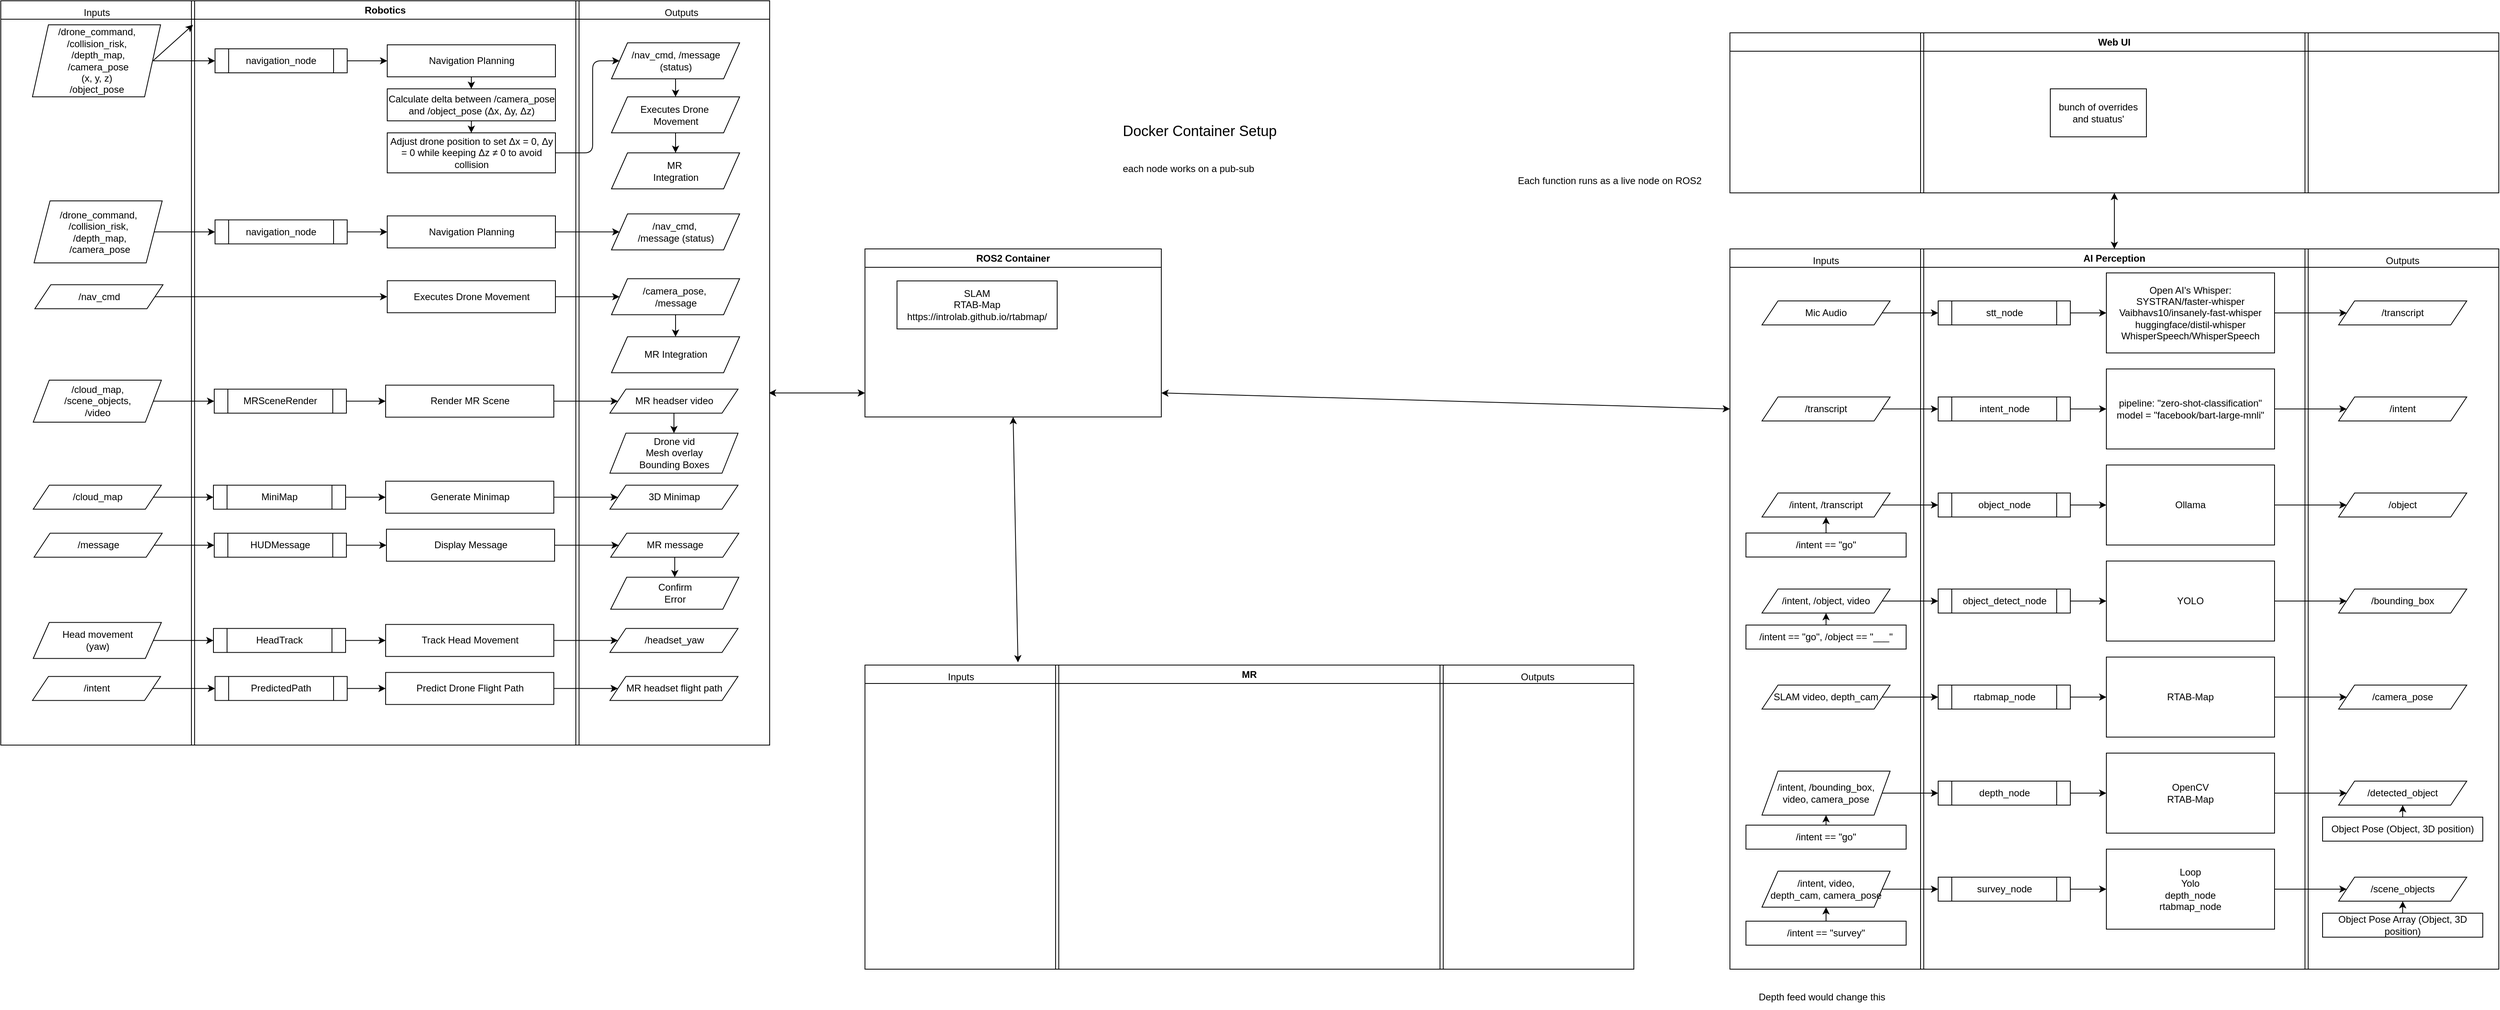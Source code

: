 <mxfile>
    <diagram id="y12sq9UacOIsMTTaWXX6" name="Page-1">
        <mxGraphModel dx="3026" dy="3126" grid="1" gridSize="10" guides="1" tooltips="1" connect="1" arrows="1" fold="1" page="1" pageScale="1" pageWidth="850" pageHeight="1100" math="0" shadow="0">
            <root>
                <mxCell id="0"/>
                <mxCell id="1" parent="0"/>
                <mxCell id="68" value="ROS2 Container" style="swimlane;whiteSpace=wrap;html=1;" parent="1" vertex="1">
                    <mxGeometry y="-1100" width="370" height="210" as="geometry"/>
                </mxCell>
                <mxCell id="71" value="&lt;div&gt;SLAM&lt;/div&gt;RTAB-Map&lt;div&gt;https://introlab.github.io/rtabmap/&lt;/div&gt;" style="whiteSpace=wrap;html=1;" parent="68" vertex="1">
                    <mxGeometry x="40" y="40" width="200" height="60" as="geometry"/>
                </mxCell>
                <mxCell id="72" value="AI Perception" style="swimlane;whiteSpace=wrap;html=1;" parent="1" vertex="1">
                    <mxGeometry x="1080" y="-1100" width="960" height="900" as="geometry"/>
                </mxCell>
                <mxCell id="85" style="edgeStyle=none;html=1;exitX=1;exitY=0.5;exitDx=0;exitDy=0;entryX=0;entryY=0.5;entryDx=0;entryDy=0;" parent="72" source="79" target="81" edge="1">
                    <mxGeometry relative="1" as="geometry"/>
                </mxCell>
                <mxCell id="79" value="Mic Audio" style="shape=parallelogram;perimeter=parallelogramPerimeter;whiteSpace=wrap;html=1;fixedSize=1;" parent="72" vertex="1">
                    <mxGeometry x="40" y="65" width="160" height="30" as="geometry"/>
                </mxCell>
                <mxCell id="81" value="&lt;span style=&quot;color: rgb(0, 0, 0);&quot;&gt;stt_node&lt;/span&gt;" style="shape=process;whiteSpace=wrap;html=1;backgroundOutline=1;" parent="72" vertex="1">
                    <mxGeometry x="260" y="65" width="165" height="30" as="geometry"/>
                </mxCell>
                <mxCell id="87" style="edgeStyle=none;html=1;exitX=1;exitY=0.5;exitDx=0;exitDy=0;entryX=0;entryY=0.5;entryDx=0;entryDy=0;" parent="72" source="82" target="84" edge="1">
                    <mxGeometry relative="1" as="geometry"/>
                </mxCell>
                <mxCell id="82" value="&lt;div&gt;&lt;span style=&quot;background-color: transparent;&quot;&gt;Open AI&#39;s Whisper:&lt;/span&gt;&lt;/div&gt;&lt;div&gt;SYSTRAN/faster-whisper&lt;/div&gt;&lt;div&gt;Vaibhavs10/insanely-fast-whisper&lt;/div&gt;&lt;div&gt;huggingface/distil-whisper&lt;/div&gt;&lt;div&gt;WhisperSpeech/WhisperSpeech&lt;/div&gt;" style="rounded=0;whiteSpace=wrap;html=1;align=center;" parent="72" vertex="1">
                    <mxGeometry x="470" y="30" width="210" height="100" as="geometry"/>
                </mxCell>
                <mxCell id="84" value="/transcript" style="shape=parallelogram;perimeter=parallelogramPerimeter;whiteSpace=wrap;html=1;fixedSize=1;" parent="72" vertex="1">
                    <mxGeometry x="760" y="65" width="160" height="30" as="geometry"/>
                </mxCell>
                <mxCell id="86" style="edgeStyle=none;html=1;exitX=1;exitY=0.5;exitDx=0;exitDy=0;entryX=0;entryY=0.5;entryDx=0;entryDy=0;" parent="72" source="81" target="82" edge="1">
                    <mxGeometry relative="1" as="geometry">
                        <mxPoint x="460" y="80" as="targetPoint"/>
                    </mxGeometry>
                </mxCell>
                <mxCell id="94" style="edgeStyle=none;html=1;exitX=1;exitY=0.5;exitDx=0;exitDy=0;entryX=0;entryY=0.5;entryDx=0;entryDy=0;" parent="72" source="95" target="96" edge="1">
                    <mxGeometry relative="1" as="geometry"/>
                </mxCell>
                <mxCell id="95" value="&lt;span style=&quot;color: rgb(0, 0, 0);&quot;&gt;/transcript&lt;/span&gt;" style="shape=parallelogram;perimeter=parallelogramPerimeter;whiteSpace=wrap;html=1;fixedSize=1;" parent="72" vertex="1">
                    <mxGeometry x="40" y="185" width="160" height="30" as="geometry"/>
                </mxCell>
                <mxCell id="96" value="&lt;span style=&quot;color: rgb(0, 0, 0);&quot;&gt;intent_node&lt;/span&gt;" style="shape=process;whiteSpace=wrap;html=1;backgroundOutline=1;" parent="72" vertex="1">
                    <mxGeometry x="260" y="185" width="165" height="30" as="geometry"/>
                </mxCell>
                <mxCell id="97" style="edgeStyle=none;html=1;exitX=1;exitY=0.5;exitDx=0;exitDy=0;entryX=0;entryY=0.5;entryDx=0;entryDy=0;" parent="72" source="98" target="99" edge="1">
                    <mxGeometry relative="1" as="geometry"/>
                </mxCell>
                <mxCell id="98" value="&lt;p&gt;pipeline: &quot;zero-shot-classification&quot;&lt;br&gt;model = &quot;facebook/bart-large-mnli&quot;&lt;/p&gt;" style="rounded=0;whiteSpace=wrap;html=1;align=center;" parent="72" vertex="1">
                    <mxGeometry x="470" y="150" width="210" height="100" as="geometry"/>
                </mxCell>
                <mxCell id="99" value="/intent" style="shape=parallelogram;perimeter=parallelogramPerimeter;whiteSpace=wrap;html=1;fixedSize=1;" parent="72" vertex="1">
                    <mxGeometry x="760" y="185" width="160" height="30" as="geometry"/>
                </mxCell>
                <mxCell id="100" style="edgeStyle=none;html=1;exitX=1;exitY=0.5;exitDx=0;exitDy=0;entryX=0;entryY=0.5;entryDx=0;entryDy=0;" parent="72" source="96" target="98" edge="1">
                    <mxGeometry relative="1" as="geometry">
                        <mxPoint x="460" y="200" as="targetPoint"/>
                    </mxGeometry>
                </mxCell>
                <mxCell id="101" style="edgeStyle=none;html=1;exitX=1;exitY=0.5;exitDx=0;exitDy=0;entryX=0;entryY=0.5;entryDx=0;entryDy=0;" parent="72" source="102" target="103" edge="1">
                    <mxGeometry relative="1" as="geometry"/>
                </mxCell>
                <mxCell id="102" value="/intent, /transcript" style="shape=parallelogram;perimeter=parallelogramPerimeter;whiteSpace=wrap;html=1;fixedSize=1;" parent="72" vertex="1">
                    <mxGeometry x="40" y="305" width="160" height="30" as="geometry"/>
                </mxCell>
                <mxCell id="103" value="&lt;span style=&quot;color: rgb(0, 0, 0);&quot;&gt;object_node&lt;/span&gt;" style="shape=process;whiteSpace=wrap;html=1;backgroundOutline=1;" parent="72" vertex="1">
                    <mxGeometry x="260" y="305" width="165" height="30" as="geometry"/>
                </mxCell>
                <mxCell id="104" style="edgeStyle=none;html=1;exitX=1;exitY=0.5;exitDx=0;exitDy=0;entryX=0;entryY=0.5;entryDx=0;entryDy=0;" parent="72" source="105" target="106" edge="1">
                    <mxGeometry relative="1" as="geometry"/>
                </mxCell>
                <mxCell id="105" value="&lt;div&gt;Ollama&lt;/div&gt;" style="rounded=0;whiteSpace=wrap;html=1;align=center;" parent="72" vertex="1">
                    <mxGeometry x="470" y="270" width="210" height="100" as="geometry"/>
                </mxCell>
                <mxCell id="106" value="/object" style="shape=parallelogram;perimeter=parallelogramPerimeter;whiteSpace=wrap;html=1;fixedSize=1;" parent="72" vertex="1">
                    <mxGeometry x="760" y="305" width="160" height="30" as="geometry"/>
                </mxCell>
                <mxCell id="107" style="edgeStyle=none;html=1;exitX=1;exitY=0.5;exitDx=0;exitDy=0;entryX=0;entryY=0.5;entryDx=0;entryDy=0;" parent="72" source="103" target="105" edge="1">
                    <mxGeometry relative="1" as="geometry">
                        <mxPoint x="460" y="320" as="targetPoint"/>
                    </mxGeometry>
                </mxCell>
                <mxCell id="108" style="edgeStyle=none;html=1;exitX=1;exitY=0.5;exitDx=0;exitDy=0;entryX=0;entryY=0.5;entryDx=0;entryDy=0;" parent="72" source="109" target="110" edge="1">
                    <mxGeometry relative="1" as="geometry"/>
                </mxCell>
                <mxCell id="109" value="/intent, /object, video" style="shape=parallelogram;perimeter=parallelogramPerimeter;whiteSpace=wrap;html=1;fixedSize=1;" parent="72" vertex="1">
                    <mxGeometry x="40" y="425" width="160" height="30" as="geometry"/>
                </mxCell>
                <mxCell id="110" value="&lt;span style=&quot;color: rgb(0, 0, 0);&quot;&gt;object_detect_node&lt;/span&gt;" style="shape=process;whiteSpace=wrap;html=1;backgroundOutline=1;" parent="72" vertex="1">
                    <mxGeometry x="260" y="425" width="165" height="30" as="geometry"/>
                </mxCell>
                <mxCell id="111" style="edgeStyle=none;html=1;exitX=1;exitY=0.5;exitDx=0;exitDy=0;entryX=0;entryY=0.5;entryDx=0;entryDy=0;" parent="72" source="112" target="113" edge="1">
                    <mxGeometry relative="1" as="geometry"/>
                </mxCell>
                <mxCell id="112" value="&lt;div&gt;YOLO&lt;/div&gt;" style="rounded=0;whiteSpace=wrap;html=1;align=center;" parent="72" vertex="1">
                    <mxGeometry x="470" y="390" width="210" height="100" as="geometry"/>
                </mxCell>
                <mxCell id="113" value="/bounding_box" style="shape=parallelogram;perimeter=parallelogramPerimeter;whiteSpace=wrap;html=1;fixedSize=1;" parent="72" vertex="1">
                    <mxGeometry x="760" y="425" width="160" height="30" as="geometry"/>
                </mxCell>
                <mxCell id="114" style="edgeStyle=none;html=1;exitX=1;exitY=0.5;exitDx=0;exitDy=0;entryX=0;entryY=0.5;entryDx=0;entryDy=0;" parent="72" source="110" target="112" edge="1">
                    <mxGeometry relative="1" as="geometry">
                        <mxPoint x="460" y="440" as="targetPoint"/>
                    </mxGeometry>
                </mxCell>
                <mxCell id="115" style="edgeStyle=none;html=1;exitX=1;exitY=0.5;exitDx=0;exitDy=0;entryX=0;entryY=0.5;entryDx=0;entryDy=0;" parent="72" source="116" target="117" edge="1">
                    <mxGeometry relative="1" as="geometry"/>
                </mxCell>
                <mxCell id="116" value="&lt;p&gt;/intent, /bounding_box,&lt;br&gt;video, camera_pose&lt;/p&gt;" style="shape=parallelogram;perimeter=parallelogramPerimeter;whiteSpace=wrap;html=1;fixedSize=1;" parent="72" vertex="1">
                    <mxGeometry x="40" y="652.5" width="160" height="55" as="geometry"/>
                </mxCell>
                <mxCell id="117" value="&lt;span style=&quot;color: rgb(0, 0, 0);&quot;&gt;depth_node&lt;/span&gt;" style="shape=process;whiteSpace=wrap;html=1;backgroundOutline=1;" parent="72" vertex="1">
                    <mxGeometry x="260" y="665" width="165" height="30" as="geometry"/>
                </mxCell>
                <mxCell id="118" style="edgeStyle=none;html=1;exitX=1;exitY=0.5;exitDx=0;exitDy=0;entryX=0;entryY=0.5;entryDx=0;entryDy=0;" parent="72" source="119" target="120" edge="1">
                    <mxGeometry relative="1" as="geometry"/>
                </mxCell>
                <mxCell id="119" value="OpenCV&lt;br&gt;RTAB-Map" style="rounded=0;whiteSpace=wrap;html=1;align=center;" parent="72" vertex="1">
                    <mxGeometry x="470" y="630" width="210" height="100" as="geometry"/>
                </mxCell>
                <mxCell id="120" value="/detected_object" style="shape=parallelogram;perimeter=parallelogramPerimeter;whiteSpace=wrap;html=1;fixedSize=1;" parent="72" vertex="1">
                    <mxGeometry x="760" y="665" width="160" height="30" as="geometry"/>
                </mxCell>
                <mxCell id="121" style="edgeStyle=none;html=1;exitX=1;exitY=0.5;exitDx=0;exitDy=0;entryX=0;entryY=0.5;entryDx=0;entryDy=0;" parent="72" source="117" target="119" edge="1">
                    <mxGeometry relative="1" as="geometry">
                        <mxPoint x="460" y="680" as="targetPoint"/>
                    </mxGeometry>
                </mxCell>
                <mxCell id="123" style="edgeStyle=none;html=1;exitX=0.5;exitY=0;exitDx=0;exitDy=0;entryX=0.5;entryY=1;entryDx=0;entryDy=0;" parent="72" source="122" target="102" edge="1">
                    <mxGeometry relative="1" as="geometry"/>
                </mxCell>
                <mxCell id="122" value="/intent == &quot;go&quot;" style="rounded=0;whiteSpace=wrap;html=1;" parent="72" vertex="1">
                    <mxGeometry x="20" y="355" width="200" height="30" as="geometry"/>
                </mxCell>
                <mxCell id="125" style="edgeStyle=none;html=1;exitX=0.5;exitY=0;exitDx=0;exitDy=0;entryX=0.5;entryY=1;entryDx=0;entryDy=0;" parent="72" source="124" target="109" edge="1">
                    <mxGeometry relative="1" as="geometry"/>
                </mxCell>
                <mxCell id="124" value="/intent == &quot;go&quot;, /object == &quot;___&quot;" style="rounded=0;whiteSpace=wrap;html=1;" parent="72" vertex="1">
                    <mxGeometry x="20" y="470" width="200" height="30" as="geometry"/>
                </mxCell>
                <mxCell id="127" style="edgeStyle=none;html=1;exitX=0.5;exitY=0;exitDx=0;exitDy=0;entryX=0.5;entryY=1;entryDx=0;entryDy=0;" parent="72" source="126" target="120" edge="1">
                    <mxGeometry relative="1" as="geometry"/>
                </mxCell>
                <mxCell id="126" value="Object Pose (Object, 3D position)" style="rounded=0;whiteSpace=wrap;html=1;" parent="72" vertex="1">
                    <mxGeometry x="740" y="710" width="200" height="30" as="geometry"/>
                </mxCell>
                <mxCell id="169" style="edgeStyle=none;html=1;exitX=0.5;exitY=0;exitDx=0;exitDy=0;entryX=0.5;entryY=1;entryDx=0;entryDy=0;" parent="72" source="128" target="116" edge="1">
                    <mxGeometry relative="1" as="geometry"/>
                </mxCell>
                <mxCell id="128" value="/intent == &quot;go&quot;" style="rounded=0;whiteSpace=wrap;html=1;" parent="72" vertex="1">
                    <mxGeometry x="20" y="720" width="200" height="30" as="geometry"/>
                </mxCell>
                <mxCell id="130" style="edgeStyle=none;html=1;exitX=1;exitY=0.5;exitDx=0;exitDy=0;entryX=0;entryY=0.5;entryDx=0;entryDy=0;" parent="72" source="131" target="132" edge="1">
                    <mxGeometry relative="1" as="geometry"/>
                </mxCell>
                <mxCell id="131" value="&lt;p&gt;/intent, video,&lt;br&gt;depth_cam, camera_pose&lt;/p&gt;" style="shape=parallelogram;perimeter=parallelogramPerimeter;whiteSpace=wrap;html=1;fixedSize=1;" parent="72" vertex="1">
                    <mxGeometry x="40" y="777.5" width="160" height="45" as="geometry"/>
                </mxCell>
                <mxCell id="132" value="&lt;span style=&quot;color: rgb(0, 0, 0);&quot;&gt;survey_node&lt;/span&gt;" style="shape=process;whiteSpace=wrap;html=1;backgroundOutline=1;" parent="72" vertex="1">
                    <mxGeometry x="260" y="785" width="165" height="30" as="geometry"/>
                </mxCell>
                <mxCell id="133" style="edgeStyle=none;html=1;exitX=1;exitY=0.5;exitDx=0;exitDy=0;entryX=0;entryY=0.5;entryDx=0;entryDy=0;" parent="72" source="134" target="135" edge="1">
                    <mxGeometry relative="1" as="geometry"/>
                </mxCell>
                <mxCell id="134" value="&lt;div&gt;Loop&lt;/div&gt;&lt;div&gt;Yolo&lt;/div&gt;&lt;div&gt;depth_node&lt;/div&gt;&lt;div&gt;rtabmap_node&lt;/div&gt;" style="rounded=0;whiteSpace=wrap;html=1;align=center;" parent="72" vertex="1">
                    <mxGeometry x="470" y="750" width="210" height="100" as="geometry"/>
                </mxCell>
                <mxCell id="135" value="/scene_objects" style="shape=parallelogram;perimeter=parallelogramPerimeter;whiteSpace=wrap;html=1;fixedSize=1;" parent="72" vertex="1">
                    <mxGeometry x="760" y="785" width="160" height="30" as="geometry"/>
                </mxCell>
                <mxCell id="136" style="edgeStyle=none;html=1;exitX=1;exitY=0.5;exitDx=0;exitDy=0;entryX=0;entryY=0.5;entryDx=0;entryDy=0;" parent="72" source="132" target="134" edge="1">
                    <mxGeometry relative="1" as="geometry">
                        <mxPoint x="460" y="800" as="targetPoint"/>
                    </mxGeometry>
                </mxCell>
                <mxCell id="137" style="edgeStyle=none;html=1;exitX=0.5;exitY=0;exitDx=0;exitDy=0;entryX=0.5;entryY=1;entryDx=0;entryDy=0;" parent="72" source="138" target="135" edge="1">
                    <mxGeometry relative="1" as="geometry"/>
                </mxCell>
                <mxCell id="138" value="Object Pose Array (Object, 3D position)" style="rounded=0;whiteSpace=wrap;html=1;" parent="72" vertex="1">
                    <mxGeometry x="740" y="830" width="200" height="30" as="geometry"/>
                </mxCell>
                <mxCell id="139" style="edgeStyle=none;html=1;exitX=0.5;exitY=0;exitDx=0;exitDy=0;entryX=0.5;entryY=1;entryDx=0;entryDy=0;" parent="72" source="140" target="131" edge="1">
                    <mxGeometry relative="1" as="geometry"/>
                </mxCell>
                <mxCell id="140" value="/intent == &quot;survey&quot;" style="rounded=0;whiteSpace=wrap;html=1;" parent="72" vertex="1">
                    <mxGeometry x="20" y="840" width="200" height="30" as="geometry"/>
                </mxCell>
                <mxCell id="142" style="edgeStyle=none;html=1;exitX=1;exitY=0.5;exitDx=0;exitDy=0;entryX=0;entryY=0.5;entryDx=0;entryDy=0;" parent="72" source="143" target="144" edge="1">
                    <mxGeometry relative="1" as="geometry"/>
                </mxCell>
                <mxCell id="143" value="&lt;span style=&quot;color: rgb(0, 0, 0);&quot;&gt;SLAM video, depth_cam&lt;/span&gt;" style="shape=parallelogram;perimeter=parallelogramPerimeter;whiteSpace=wrap;html=1;fixedSize=1;" parent="72" vertex="1">
                    <mxGeometry x="40" y="545" width="160" height="30" as="geometry"/>
                </mxCell>
                <mxCell id="144" value="&lt;span style=&quot;color: rgb(0, 0, 0);&quot;&gt;rtabmap_node&lt;/span&gt;" style="shape=process;whiteSpace=wrap;html=1;backgroundOutline=1;" parent="72" vertex="1">
                    <mxGeometry x="260" y="545" width="165" height="30" as="geometry"/>
                </mxCell>
                <mxCell id="145" style="edgeStyle=none;html=1;exitX=1;exitY=0.5;exitDx=0;exitDy=0;entryX=0;entryY=0.5;entryDx=0;entryDy=0;" parent="72" source="146" target="147" edge="1">
                    <mxGeometry relative="1" as="geometry"/>
                </mxCell>
                <mxCell id="146" value="&lt;p&gt;RTAB-Map&lt;/p&gt;" style="rounded=0;whiteSpace=wrap;html=1;align=center;" parent="72" vertex="1">
                    <mxGeometry x="470" y="510" width="210" height="100" as="geometry"/>
                </mxCell>
                <mxCell id="147" value="/camera_pose" style="shape=parallelogram;perimeter=parallelogramPerimeter;whiteSpace=wrap;html=1;fixedSize=1;" parent="72" vertex="1">
                    <mxGeometry x="760" y="545" width="160" height="30" as="geometry"/>
                </mxCell>
                <mxCell id="148" style="edgeStyle=none;html=1;exitX=1;exitY=0.5;exitDx=0;exitDy=0;entryX=0;entryY=0.5;entryDx=0;entryDy=0;" parent="72" source="144" target="146" edge="1">
                    <mxGeometry relative="1" as="geometry">
                        <mxPoint x="460" y="560" as="targetPoint"/>
                    </mxGeometry>
                </mxCell>
                <mxCell id="156" value="Outputs" style="text;html=1;align=center;verticalAlign=middle;whiteSpace=wrap;rounded=0;" parent="72" vertex="1">
                    <mxGeometry x="810" width="60" height="30" as="geometry"/>
                </mxCell>
                <mxCell id="73" value="&lt;h1 style=&quot;margin-top: 0px;&quot;&gt;&lt;span style=&quot;color: rgb(0, 0, 0); text-align: center; background-color: transparent; font-weight: normal;&quot;&gt;&lt;font style=&quot;font-size: 18px;&quot;&gt;Docker Container Setup&lt;/font&gt;&lt;/span&gt;&lt;/h1&gt;&lt;h1 style=&quot;margin-top: 0px;&quot;&gt;&lt;font style=&quot;font-size: 12px;&quot;&gt;&lt;span style=&quot;font-weight: 400;&quot;&gt;each node works on a pub-sub&lt;/span&gt;&lt;/font&gt;&lt;/h1&gt;" style="text;html=1;whiteSpace=wrap;overflow=hidden;rounded=0;" parent="1" vertex="1">
                    <mxGeometry x="320" y="-1270" width="325" height="120" as="geometry"/>
                </mxCell>
                <mxCell id="76" style="edgeStyle=none;html=1;exitX=0.25;exitY=1;exitDx=0;exitDy=0;entryX=0.25;entryY=0;entryDx=0;entryDy=0;shape=link;" parent="1" source="72" target="72" edge="1">
                    <mxGeometry relative="1" as="geometry"/>
                </mxCell>
                <mxCell id="77" style="edgeStyle=none;html=1;exitX=0.75;exitY=1;exitDx=0;exitDy=0;entryX=0.75;entryY=0;entryDx=0;entryDy=0;shape=link;" parent="1" source="72" target="72" edge="1">
                    <mxGeometry relative="1" as="geometry"/>
                </mxCell>
                <mxCell id="80" value="Each function runs as a live node on ROS2" style="text;html=1;align=center;verticalAlign=middle;whiteSpace=wrap;rounded=0;" parent="1" vertex="1">
                    <mxGeometry x="780" y="-1200" width="300" height="30" as="geometry"/>
                </mxCell>
                <mxCell id="141" value="Depth feed would change this" style="text;html=1;align=center;verticalAlign=middle;whiteSpace=wrap;rounded=0;" parent="1" vertex="1">
                    <mxGeometry x="1100" y="-180" width="190" height="30" as="geometry"/>
                </mxCell>
                <mxCell id="149" value="Web UI" style="swimlane;whiteSpace=wrap;html=1;" parent="1" vertex="1">
                    <mxGeometry x="1080" y="-1370" width="960" height="200" as="geometry"/>
                </mxCell>
                <mxCell id="154" value="bunch of overrides and stuatus&#39;" style="rounded=0;whiteSpace=wrap;html=1;" parent="149" vertex="1">
                    <mxGeometry x="400" y="70" width="120" height="60" as="geometry"/>
                </mxCell>
                <mxCell id="150" value="" style="endArrow=classic;startArrow=classic;html=1;entryX=0.5;entryY=1;entryDx=0;entryDy=0;exitX=0.5;exitY=0;exitDx=0;exitDy=0;" parent="1" source="72" target="149" edge="1">
                    <mxGeometry width="50" height="50" relative="1" as="geometry">
                        <mxPoint x="1460" y="-1190" as="sourcePoint"/>
                        <mxPoint x="1510" y="-1240" as="targetPoint"/>
                    </mxGeometry>
                </mxCell>
                <mxCell id="151" value="" style="endArrow=classic;startArrow=classic;html=1;" parent="1" edge="1">
                    <mxGeometry width="50" height="50" relative="1" as="geometry">
                        <mxPoint x="370" y="-920" as="sourcePoint"/>
                        <mxPoint x="1080" y="-900" as="targetPoint"/>
                    </mxGeometry>
                </mxCell>
                <mxCell id="152" style="edgeStyle=none;html=1;exitX=0.25;exitY=1;exitDx=0;exitDy=0;entryX=0.25;entryY=0;entryDx=0;entryDy=0;shape=link;" parent="1" source="149" target="149" edge="1">
                    <mxGeometry relative="1" as="geometry"/>
                </mxCell>
                <mxCell id="153" style="edgeStyle=none;html=1;exitX=0.75;exitY=0;exitDx=0;exitDy=0;entryX=0.75;entryY=1;entryDx=0;entryDy=0;shape=link;" parent="1" source="149" target="149" edge="1">
                    <mxGeometry relative="1" as="geometry"/>
                </mxCell>
                <mxCell id="155" value="Inputs" style="text;html=1;align=center;verticalAlign=middle;whiteSpace=wrap;rounded=0;" parent="1" vertex="1">
                    <mxGeometry x="1170" y="-1100" width="60" height="30" as="geometry"/>
                </mxCell>
                <mxCell id="157" value="MR" style="swimlane;whiteSpace=wrap;html=1;" parent="1" vertex="1">
                    <mxGeometry y="-580" width="960" height="380" as="geometry"/>
                </mxCell>
                <mxCell id="164" value="Outputs" style="text;html=1;align=center;verticalAlign=middle;whiteSpace=wrap;rounded=0;" parent="157" vertex="1">
                    <mxGeometry x="810" width="60" height="30" as="geometry"/>
                </mxCell>
                <mxCell id="165" value="Inputs" style="text;html=1;align=center;verticalAlign=middle;whiteSpace=wrap;rounded=0;" parent="157" vertex="1">
                    <mxGeometry x="90" width="60" height="30" as="geometry"/>
                </mxCell>
                <mxCell id="159" value="Robotics" style="swimlane;whiteSpace=wrap;html=1;" parent="1" vertex="1">
                    <mxGeometry x="-1079" y="-1410" width="960" height="930" as="geometry"/>
                </mxCell>
                <mxCell id="166" value="Outputs" style="text;html=1;align=center;verticalAlign=middle;whiteSpace=wrap;rounded=0;" parent="159" vertex="1">
                    <mxGeometry x="820" width="60" height="30" as="geometry"/>
                </mxCell>
                <mxCell id="167" value="Inputs" style="text;html=1;align=center;verticalAlign=middle;whiteSpace=wrap;rounded=0;" parent="159" vertex="1">
                    <mxGeometry x="90" width="60" height="30" as="geometry"/>
                </mxCell>
                <mxCell id="181" style="edgeStyle=none;html=1;exitX=1;exitY=0.5;exitDx=0;exitDy=0;entryX=0;entryY=0.5;entryDx=0;entryDy=0;" parent="159" target="178" edge="1">
                    <mxGeometry relative="1" as="geometry">
                        <mxPoint x="429" y="75" as="sourcePoint"/>
                    </mxGeometry>
                </mxCell>
                <mxCell id="182" style="edgeStyle=none;html=1;exitX=1;exitY=0.5;exitDx=0;exitDy=0;entryX=0;entryY=0.5;entryDx=0;entryDy=0;" parent="159" target="179" edge="1">
                    <mxGeometry relative="1" as="geometry">
                        <mxPoint x="690" y="75" as="sourcePoint"/>
                    </mxGeometry>
                </mxCell>
                <mxCell id="180" value="" style="endArrow=classic;html=1;entryX=0;entryY=0.5;entryDx=0;entryDy=0;exitX=1;exitY=0.5;exitDx=0;exitDy=0;" parent="159" target="177" edge="1">
                    <mxGeometry width="50" height="50" relative="1" as="geometry">
                        <mxPoint x="190" y="75" as="sourcePoint"/>
                        <mxPoint x="240" y="30" as="targetPoint"/>
                    </mxGeometry>
                </mxCell>
                <mxCell id="187" style="edgeStyle=none;html=1;exitX=1;exitY=0.5;exitDx=0;exitDy=0;entryX=0;entryY=0.5;entryDx=0;entryDy=0;" parent="159" target="184" edge="1">
                    <mxGeometry relative="1" as="geometry">
                        <mxPoint x="189" y="180" as="sourcePoint"/>
                    </mxGeometry>
                </mxCell>
                <mxCell id="188" style="edgeStyle=none;html=1;exitX=1;exitY=0.5;exitDx=0;exitDy=0;entryX=0;entryY=0.5;entryDx=0;entryDy=0;" parent="159" source="184" edge="1">
                    <mxGeometry relative="1" as="geometry">
                        <mxPoint x="480" y="180" as="targetPoint"/>
                    </mxGeometry>
                </mxCell>
                <mxCell id="189" style="edgeStyle=none;html=1;exitX=1;exitY=0.5;exitDx=0;exitDy=0;entryX=0;entryY=0.5;entryDx=0;entryDy=0;" parent="159" source="185" edge="1">
                    <mxGeometry relative="1" as="geometry">
                        <mxPoint x="770" y="180" as="targetPoint"/>
                    </mxGeometry>
                </mxCell>
                <mxCell id="194" style="edgeStyle=none;html=1;exitX=1;exitY=0.5;exitDx=0;exitDy=0;entryX=0;entryY=0.5;entryDx=0;entryDy=0;" parent="159" target="191" edge="1">
                    <mxGeometry relative="1" as="geometry">
                        <mxPoint x="190" y="259" as="sourcePoint"/>
                    </mxGeometry>
                </mxCell>
                <mxCell id="195" style="edgeStyle=none;html=1;exitX=1;exitY=0.5;exitDx=0;exitDy=0;entryX=0;entryY=0.5;entryDx=0;entryDy=0;" parent="159" target="192" edge="1">
                    <mxGeometry relative="1" as="geometry">
                        <mxPoint x="430" y="259" as="sourcePoint"/>
                    </mxGeometry>
                </mxCell>
                <mxCell id="196" style="edgeStyle=none;html=1;exitX=1;exitY=0.5;exitDx=0;exitDy=0;" parent="159" target="193" edge="1">
                    <mxGeometry relative="1" as="geometry">
                        <mxPoint x="690" y="259" as="sourcePoint"/>
                    </mxGeometry>
                </mxCell>
                <mxCell id="201" style="edgeStyle=none;html=1;exitX=1;exitY=0.5;exitDx=0;exitDy=0;entryX=0;entryY=0.5;entryDx=0;entryDy=0;" parent="159" target="199" edge="1">
                    <mxGeometry relative="1" as="geometry">
                        <mxPoint x="190" y="320" as="sourcePoint"/>
                    </mxGeometry>
                </mxCell>
                <mxCell id="203" style="edgeStyle=none;html=1;exitX=1;exitY=0.5;exitDx=0;exitDy=0;entryX=0;entryY=0.5;entryDx=0;entryDy=0;" parent="159" target="200" edge="1">
                    <mxGeometry relative="1" as="geometry">
                        <mxPoint x="690" y="320" as="sourcePoint"/>
                    </mxGeometry>
                </mxCell>
                <mxCell id="202" style="edgeStyle=none;html=1;exitX=1;exitY=0.5;exitDx=0;exitDy=0;entryX=0;entryY=0.5;entryDx=0;entryDy=0;" parent="159" target="198" edge="1">
                    <mxGeometry relative="1" as="geometry">
                        <mxPoint x="430" y="320" as="sourcePoint"/>
                    </mxGeometry>
                </mxCell>
                <mxCell id="205" style="edgeStyle=none;html=1;exitX=1;exitY=0.5;exitDx=0;exitDy=0;entryX=0;entryY=0.5;entryDx=0;entryDy=0;" parent="159" source="206" target="210" edge="1">
                    <mxGeometry relative="1" as="geometry"/>
                </mxCell>
                <mxCell id="206" value="/drone_command, /collision_risk,&lt;div&gt;&amp;nbsp;/depth_map,&lt;/div&gt;&lt;div&gt;&amp;nbsp;/camera_pose&lt;/div&gt;" style="shape=parallelogram;perimeter=parallelogramPerimeter;whiteSpace=wrap;html=1;fixedSize=1;" parent="159" vertex="1">
                    <mxGeometry x="41.5" y="250" width="160" height="77.5" as="geometry"/>
                </mxCell>
                <mxCell id="207" style="edgeStyle=none;html=1;exitX=1;exitY=0.5;exitDx=0;exitDy=0;entryX=0;entryY=0.5;entryDx=0;entryDy=0;" parent="159" source="208" target="211" edge="1">
                    <mxGeometry relative="1" as="geometry"/>
                </mxCell>
                <mxCell id="208" value="Navigation Planning" style="rounded=0;whiteSpace=wrap;html=1;align=center;" parent="159" vertex="1">
                    <mxGeometry x="482.5" y="268.75" width="210" height="40" as="geometry"/>
                </mxCell>
                <mxCell id="209" style="edgeStyle=none;html=1;exitX=1;exitY=0.5;exitDx=0;exitDy=0;entryX=0;entryY=0.5;entryDx=0;entryDy=0;" parent="159" source="210" target="208" edge="1">
                    <mxGeometry relative="1" as="geometry"/>
                </mxCell>
                <mxCell id="210" value="&lt;span style=&quot;color: rgb(0, 0, 0);&quot;&gt;navigation_node&lt;/span&gt;" style="shape=process;whiteSpace=wrap;html=1;backgroundOutline=1;" parent="159" vertex="1">
                    <mxGeometry x="267.5" y="273.75" width="165" height="30" as="geometry"/>
                </mxCell>
                <mxCell id="211" value="/nav_cmd,&amp;nbsp;&lt;div&gt;/message (status)&lt;/div&gt;" style="shape=parallelogram;perimeter=parallelogramPerimeter;whiteSpace=wrap;html=1;fixedSize=1;" parent="159" vertex="1">
                    <mxGeometry x="762.5" y="266.25" width="160" height="45" as="geometry"/>
                </mxCell>
                <mxCell id="212" style="edgeStyle=none;html=1;exitX=1;exitY=0.5;exitDx=0;exitDy=0;entryX=0;entryY=0.5;entryDx=0;entryDy=0;" parent="159" source="213" target="215" edge="1">
                    <mxGeometry relative="1" as="geometry">
                        <mxPoint x="260.5" y="690" as="targetPoint"/>
                    </mxGeometry>
                </mxCell>
                <mxCell id="213" value="/nav_cmd" style="shape=parallelogram;perimeter=parallelogramPerimeter;whiteSpace=wrap;html=1;fixedSize=1;" parent="159" vertex="1">
                    <mxGeometry x="42.5" y="354.75" width="160" height="30" as="geometry"/>
                </mxCell>
                <mxCell id="214" style="edgeStyle=none;html=1;exitX=1;exitY=0.5;exitDx=0;exitDy=0;entryX=0;entryY=0.5;entryDx=0;entryDy=0;" parent="159" source="215" target="218" edge="1">
                    <mxGeometry relative="1" as="geometry"/>
                </mxCell>
                <mxCell id="215" value="Executes Drone Movement" style="rounded=0;whiteSpace=wrap;html=1;align=center;" parent="159" vertex="1">
                    <mxGeometry x="482.5" y="349.75" width="210" height="40" as="geometry"/>
                </mxCell>
                <mxCell id="227" value="" style="edgeStyle=none;html=1;" parent="159" source="218" target="226" edge="1">
                    <mxGeometry relative="1" as="geometry"/>
                </mxCell>
                <mxCell id="218" value="/camera_pose,&amp;nbsp;&lt;div&gt;/message&lt;/div&gt;" style="shape=parallelogram;perimeter=parallelogramPerimeter;whiteSpace=wrap;html=1;fixedSize=1;" parent="159" vertex="1">
                    <mxGeometry x="762.5" y="347.25" width="160" height="45" as="geometry"/>
                </mxCell>
                <mxCell id="219" style="edgeStyle=none;html=1;exitX=1;exitY=0.5;exitDx=0;exitDy=0;entryX=0;entryY=0.5;entryDx=0;entryDy=0;" parent="159" target="224" edge="1">
                    <mxGeometry relative="1" as="geometry">
                        <mxPoint x="189" y="620" as="sourcePoint"/>
                    </mxGeometry>
                </mxCell>
                <mxCell id="221" style="edgeStyle=none;html=1;exitX=1;exitY=0.5;exitDx=0;exitDy=0;entryX=0;entryY=0.5;entryDx=0;entryDy=0;" parent="159" target="225" edge="1">
                    <mxGeometry relative="1" as="geometry">
                        <mxPoint x="690" y="620" as="sourcePoint"/>
                    </mxGeometry>
                </mxCell>
                <mxCell id="223" style="edgeStyle=none;html=1;exitX=1;exitY=0.5;exitDx=0;exitDy=0;entryX=0;entryY=0.5;entryDx=0;entryDy=0;" parent="159" target="222" edge="1">
                    <mxGeometry relative="1" as="geometry">
                        <mxPoint x="429" y="620" as="sourcePoint"/>
                    </mxGeometry>
                </mxCell>
                <mxCell id="226" value="MR Integration" style="shape=parallelogram;perimeter=parallelogramPerimeter;whiteSpace=wrap;html=1;fixedSize=1;" parent="159" vertex="1">
                    <mxGeometry x="762.5" y="419.75" width="160" height="45" as="geometry"/>
                </mxCell>
                <mxCell id="240" style="edgeStyle=none;html=1;exitX=1;exitY=0.5;exitDx=0;exitDy=0;entryX=0;entryY=0.5;entryDx=0;entryDy=0;" parent="159" target="245" edge="1">
                    <mxGeometry relative="1" as="geometry">
                        <mxPoint x="189" y="680" as="sourcePoint"/>
                    </mxGeometry>
                </mxCell>
                <mxCell id="242" style="edgeStyle=none;html=1;exitX=1;exitY=0.5;exitDx=0;exitDy=0;entryX=0;entryY=0.5;entryDx=0;entryDy=0;" parent="159" target="246" edge="1">
                    <mxGeometry relative="1" as="geometry">
                        <mxPoint x="690" y="680" as="sourcePoint"/>
                    </mxGeometry>
                </mxCell>
                <mxCell id="244" style="edgeStyle=none;html=1;exitX=1;exitY=0.5;exitDx=0;exitDy=0;entryX=0;entryY=0.5;entryDx=0;entryDy=0;" parent="159" target="243" edge="1">
                    <mxGeometry relative="1" as="geometry">
                        <mxPoint x="430" y="680" as="sourcePoint"/>
                    </mxGeometry>
                </mxCell>
                <mxCell id="254" style="edgeStyle=none;html=1;exitX=0.5;exitY=1;exitDx=0;exitDy=0;entryX=0.5;entryY=0;entryDx=0;entryDy=0;" parent="159" target="252" edge="1">
                    <mxGeometry relative="1" as="geometry">
                        <mxPoint x="347.5" y="695" as="sourcePoint"/>
                    </mxGeometry>
                </mxCell>
                <mxCell id="255" style="edgeStyle=none;html=1;exitX=1;exitY=0.5;exitDx=0;exitDy=0;" parent="159" target="253" edge="1">
                    <mxGeometry relative="1" as="geometry">
                        <mxPoint x="430" y="755" as="sourcePoint"/>
                    </mxGeometry>
                </mxCell>
                <mxCell id="264" style="edgeStyle=none;html=1;exitX=1;exitY=0.5;exitDx=0;exitDy=0;entryX=0;entryY=0.5;entryDx=0;entryDy=0;" parent="159" source="265" target="269" edge="1">
                    <mxGeometry relative="1" as="geometry"/>
                </mxCell>
                <mxCell id="265" value="/cloud_map,&lt;div&gt;/scene_objects,&lt;div&gt;/video&lt;/div&gt;&lt;/div&gt;" style="shape=parallelogram;perimeter=parallelogramPerimeter;whiteSpace=wrap;html=1;fixedSize=1;" parent="159" vertex="1">
                    <mxGeometry x="40.5" y="474" width="160" height="52.5" as="geometry"/>
                </mxCell>
                <mxCell id="266" style="edgeStyle=none;html=1;exitX=1;exitY=0.5;exitDx=0;exitDy=0;entryX=0;entryY=0.5;entryDx=0;entryDy=0;" parent="159" source="267" target="270" edge="1">
                    <mxGeometry relative="1" as="geometry"/>
                </mxCell>
                <mxCell id="267" value="Render MR Scene" style="rounded=0;whiteSpace=wrap;html=1;align=center;" parent="159" vertex="1">
                    <mxGeometry x="480.5" y="480.25" width="210" height="40" as="geometry"/>
                </mxCell>
                <mxCell id="268" style="edgeStyle=none;html=1;exitX=1;exitY=0.5;exitDx=0;exitDy=0;entryX=0;entryY=0.5;entryDx=0;entryDy=0;" parent="159" source="269" target="267" edge="1">
                    <mxGeometry relative="1" as="geometry"/>
                </mxCell>
                <mxCell id="269" value="&lt;span style=&quot;color: rgb(0, 0, 0);&quot;&gt;MRSceneRender&lt;/span&gt;" style="shape=process;whiteSpace=wrap;html=1;backgroundOutline=1;" parent="159" vertex="1">
                    <mxGeometry x="266.5" y="485.25" width="165" height="30" as="geometry"/>
                </mxCell>
                <mxCell id="272" style="edgeStyle=none;html=1;exitX=0.5;exitY=1;exitDx=0;exitDy=0;entryX=0.5;entryY=0;entryDx=0;entryDy=0;" parent="159" source="270" target="271" edge="1">
                    <mxGeometry relative="1" as="geometry"/>
                </mxCell>
                <mxCell id="270" value="MR headser video" style="shape=parallelogram;perimeter=parallelogramPerimeter;whiteSpace=wrap;html=1;fixedSize=1;" parent="159" vertex="1">
                    <mxGeometry x="760.5" y="485.25" width="160" height="30" as="geometry"/>
                </mxCell>
                <mxCell id="271" value="Drone vid&lt;div&gt;Mesh overlay&lt;/div&gt;&lt;div&gt;Bounding Boxes&lt;/div&gt;" style="shape=parallelogram;perimeter=parallelogramPerimeter;whiteSpace=wrap;html=1;fixedSize=1;" parent="159" vertex="1">
                    <mxGeometry x="760.5" y="540.25" width="160" height="50" as="geometry"/>
                </mxCell>
                <mxCell id="274" style="edgeStyle=none;html=1;exitX=1;exitY=0.5;exitDx=0;exitDy=0;entryX=0;entryY=0.5;entryDx=0;entryDy=0;" parent="159" source="275" target="279" edge="1">
                    <mxGeometry relative="1" as="geometry"/>
                </mxCell>
                <mxCell id="275" value="/cloud_map" style="shape=parallelogram;perimeter=parallelogramPerimeter;whiteSpace=wrap;html=1;fixedSize=1;" parent="159" vertex="1">
                    <mxGeometry x="40.5" y="605.25" width="160" height="30" as="geometry"/>
                </mxCell>
                <mxCell id="276" style="edgeStyle=none;html=1;exitX=1;exitY=0.5;exitDx=0;exitDy=0;entryX=0;entryY=0.5;entryDx=0;entryDy=0;" parent="159" source="277" target="280" edge="1">
                    <mxGeometry relative="1" as="geometry"/>
                </mxCell>
                <mxCell id="277" value="Generate Minimap" style="rounded=0;whiteSpace=wrap;html=1;align=center;" parent="159" vertex="1">
                    <mxGeometry x="480.5" y="600.25" width="210" height="40" as="geometry"/>
                </mxCell>
                <mxCell id="278" style="edgeStyle=none;html=1;exitX=1;exitY=0.5;exitDx=0;exitDy=0;entryX=0;entryY=0.5;entryDx=0;entryDy=0;" parent="159" source="279" target="277" edge="1">
                    <mxGeometry relative="1" as="geometry"/>
                </mxCell>
                <mxCell id="279" value="&lt;span style=&quot;color: rgb(0, 0, 0);&quot;&gt;MiniMap&lt;/span&gt;" style="shape=process;whiteSpace=wrap;html=1;backgroundOutline=1;" parent="159" vertex="1">
                    <mxGeometry x="265.5" y="605.25" width="165" height="30" as="geometry"/>
                </mxCell>
                <mxCell id="280" value="3D Minimap" style="shape=parallelogram;perimeter=parallelogramPerimeter;whiteSpace=wrap;html=1;fixedSize=1;" parent="159" vertex="1">
                    <mxGeometry x="760.5" y="605.25" width="160" height="30" as="geometry"/>
                </mxCell>
                <mxCell id="281" style="edgeStyle=none;html=1;exitX=1;exitY=0.5;exitDx=0;exitDy=0;entryX=0;entryY=0.5;entryDx=0;entryDy=0;" parent="159" source="282" target="286" edge="1">
                    <mxGeometry relative="1" as="geometry"/>
                </mxCell>
                <mxCell id="282" value="/message" style="shape=parallelogram;perimeter=parallelogramPerimeter;whiteSpace=wrap;html=1;fixedSize=1;" parent="159" vertex="1">
                    <mxGeometry x="41.5" y="665.25" width="160" height="30" as="geometry"/>
                </mxCell>
                <mxCell id="283" style="edgeStyle=none;html=1;exitX=1;exitY=0.5;exitDx=0;exitDy=0;entryX=0;entryY=0.5;entryDx=0;entryDy=0;" parent="159" source="284" target="287" edge="1">
                    <mxGeometry relative="1" as="geometry"/>
                </mxCell>
                <mxCell id="284" value="Display Message" style="rounded=0;whiteSpace=wrap;html=1;align=center;" parent="159" vertex="1">
                    <mxGeometry x="481.5" y="660.25" width="210" height="40" as="geometry"/>
                </mxCell>
                <mxCell id="285" style="edgeStyle=none;html=1;exitX=1;exitY=0.5;exitDx=0;exitDy=0;entryX=0;entryY=0.5;entryDx=0;entryDy=0;" parent="159" source="286" target="284" edge="1">
                    <mxGeometry relative="1" as="geometry"/>
                </mxCell>
                <mxCell id="286" value="&lt;span style=&quot;color: rgb(0, 0, 0);&quot;&gt;HUDMessage&lt;/span&gt;" style="shape=process;whiteSpace=wrap;html=1;backgroundOutline=1;" parent="159" vertex="1">
                    <mxGeometry x="266.5" y="665.25" width="165" height="30" as="geometry"/>
                </mxCell>
                <mxCell id="289" style="edgeStyle=none;html=1;exitX=0.5;exitY=1;exitDx=0;exitDy=0;entryX=0.5;entryY=0;entryDx=0;entryDy=0;" parent="159" source="287" target="288" edge="1">
                    <mxGeometry relative="1" as="geometry"/>
                </mxCell>
                <mxCell id="287" value="MR message" style="shape=parallelogram;perimeter=parallelogramPerimeter;whiteSpace=wrap;html=1;fixedSize=1;" parent="159" vertex="1">
                    <mxGeometry x="761.5" y="665.25" width="160" height="30" as="geometry"/>
                </mxCell>
                <mxCell id="288" value="Confirm&lt;div&gt;Error&lt;/div&gt;" style="shape=parallelogram;perimeter=parallelogramPerimeter;whiteSpace=wrap;html=1;fixedSize=1;" parent="159" vertex="1">
                    <mxGeometry x="761.5" y="720.25" width="160" height="40" as="geometry"/>
                </mxCell>
                <mxCell id="290" style="edgeStyle=none;html=1;exitX=1;exitY=0.5;exitDx=0;exitDy=0;entryX=0;entryY=0.5;entryDx=0;entryDy=0;" parent="159" source="291" target="295" edge="1">
                    <mxGeometry relative="1" as="geometry"/>
                </mxCell>
                <mxCell id="291" value="Head movement&lt;div&gt;(yaw)&lt;/div&gt;" style="shape=parallelogram;perimeter=parallelogramPerimeter;whiteSpace=wrap;html=1;fixedSize=1;" parent="159" vertex="1">
                    <mxGeometry x="40.5" y="776.75" width="160" height="45" as="geometry"/>
                </mxCell>
                <mxCell id="292" style="edgeStyle=none;html=1;exitX=1;exitY=0.5;exitDx=0;exitDy=0;entryX=0;entryY=0.5;entryDx=0;entryDy=0;" parent="159" source="293" target="296" edge="1">
                    <mxGeometry relative="1" as="geometry"/>
                </mxCell>
                <mxCell id="293" value="Track Head Movement" style="rounded=0;whiteSpace=wrap;html=1;align=center;" parent="159" vertex="1">
                    <mxGeometry x="480.5" y="779.25" width="210" height="40" as="geometry"/>
                </mxCell>
                <mxCell id="294" style="edgeStyle=none;html=1;exitX=1;exitY=0.5;exitDx=0;exitDy=0;entryX=0;entryY=0.5;entryDx=0;entryDy=0;" parent="159" source="295" target="293" edge="1">
                    <mxGeometry relative="1" as="geometry"/>
                </mxCell>
                <mxCell id="295" value="&lt;span style=&quot;color: rgb(0, 0, 0);&quot;&gt;HeadTrack&lt;/span&gt;" style="shape=process;whiteSpace=wrap;html=1;backgroundOutline=1;" parent="159" vertex="1">
                    <mxGeometry x="265.5" y="784.25" width="165" height="30" as="geometry"/>
                </mxCell>
                <mxCell id="296" value="/headset_yaw" style="shape=parallelogram;perimeter=parallelogramPerimeter;whiteSpace=wrap;html=1;fixedSize=1;" parent="159" vertex="1">
                    <mxGeometry x="760.5" y="784.25" width="160" height="30" as="geometry"/>
                </mxCell>
                <mxCell id="297" style="edgeStyle=none;html=1;exitX=1;exitY=0.5;exitDx=0;exitDy=0;entryX=0;entryY=0.5;entryDx=0;entryDy=0;" parent="159" source="298" target="302" edge="1">
                    <mxGeometry relative="1" as="geometry"/>
                </mxCell>
                <mxCell id="298" value="/intent" style="shape=parallelogram;perimeter=parallelogramPerimeter;whiteSpace=wrap;html=1;fixedSize=1;" parent="159" vertex="1">
                    <mxGeometry x="39.5" y="844.25" width="160" height="30" as="geometry"/>
                </mxCell>
                <mxCell id="299" style="edgeStyle=none;html=1;exitX=1;exitY=0.5;exitDx=0;exitDy=0;entryX=0;entryY=0.5;entryDx=0;entryDy=0;" parent="159" source="300" target="303" edge="1">
                    <mxGeometry relative="1" as="geometry"/>
                </mxCell>
                <mxCell id="300" value="Predict Drone Flight Path" style="rounded=0;whiteSpace=wrap;html=1;align=center;" parent="159" vertex="1">
                    <mxGeometry x="480.5" y="839.25" width="210" height="40" as="geometry"/>
                </mxCell>
                <mxCell id="301" style="edgeStyle=none;html=1;exitX=1;exitY=0.5;exitDx=0;exitDy=0;entryX=0;entryY=0.5;entryDx=0;entryDy=0;" parent="159" source="302" target="300" edge="1">
                    <mxGeometry relative="1" as="geometry"/>
                </mxCell>
                <mxCell id="302" value="&lt;span style=&quot;color: rgb(0, 0, 0);&quot;&gt;PredictedPath&lt;/span&gt;" style="shape=process;whiteSpace=wrap;html=1;backgroundOutline=1;" parent="159" vertex="1">
                    <mxGeometry x="267.5" y="844.25" width="165" height="30" as="geometry"/>
                </mxCell>
                <mxCell id="303" value="MR headset flight path" style="shape=parallelogram;perimeter=parallelogramPerimeter;whiteSpace=wrap;html=1;fixedSize=1;" parent="159" vertex="1">
                    <mxGeometry x="760.5" y="844.25" width="160" height="30" as="geometry"/>
                </mxCell>
                <mxCell id="311" style="edgeStyle=none;html=1;exitX=1;exitY=0.5;exitDx=0;exitDy=0;entryX=0;entryY=0.5;entryDx=0;entryDy=0;" edge="1" parent="159" source="312" target="316">
                    <mxGeometry relative="1" as="geometry"/>
                </mxCell>
                <mxCell id="312" value="/drone_command, /collision_risk,&lt;div&gt;&amp;nbsp;/depth_map,&lt;/div&gt;&lt;div&gt;&amp;nbsp;/camera_pose&lt;/div&gt;&lt;div&gt;(x, y, z)&lt;/div&gt;&lt;div&gt;/object_pose&lt;/div&gt;" style="shape=parallelogram;perimeter=parallelogramPerimeter;whiteSpace=wrap;html=1;fixedSize=1;" vertex="1" parent="159">
                    <mxGeometry x="39.5" y="30" width="160" height="90" as="geometry"/>
                </mxCell>
                <mxCell id="326" style="edgeStyle=none;html=1;exitX=0.5;exitY=1;exitDx=0;exitDy=0;entryX=0.5;entryY=0;entryDx=0;entryDy=0;" edge="1" parent="159" source="314" target="323">
                    <mxGeometry relative="1" as="geometry"/>
                </mxCell>
                <mxCell id="314" value="Navigation Planning" style="rounded=0;whiteSpace=wrap;html=1;align=center;" vertex="1" parent="159">
                    <mxGeometry x="482.5" y="55" width="210" height="40" as="geometry"/>
                </mxCell>
                <mxCell id="315" style="edgeStyle=none;html=1;exitX=1;exitY=0.5;exitDx=0;exitDy=0;entryX=0;entryY=0.5;entryDx=0;entryDy=0;" edge="1" parent="159" source="316" target="314">
                    <mxGeometry relative="1" as="geometry"/>
                </mxCell>
                <mxCell id="316" value="&lt;span style=&quot;color: rgb(0, 0, 0);&quot;&gt;navigation_node&lt;/span&gt;" style="shape=process;whiteSpace=wrap;html=1;backgroundOutline=1;" vertex="1" parent="159">
                    <mxGeometry x="267.5" y="60" width="165" height="30" as="geometry"/>
                </mxCell>
                <mxCell id="320" style="edgeStyle=none;html=1;exitX=0.5;exitY=1;exitDx=0;exitDy=0;entryX=0.5;entryY=0;entryDx=0;entryDy=0;" edge="1" parent="159" source="317" target="318">
                    <mxGeometry relative="1" as="geometry"/>
                </mxCell>
                <mxCell id="317" value="/nav_cmd, /message&lt;div&gt;(status)&lt;/div&gt;" style="shape=parallelogram;perimeter=parallelogramPerimeter;whiteSpace=wrap;html=1;fixedSize=1;" vertex="1" parent="159">
                    <mxGeometry x="762.5" y="52.5" width="160" height="45" as="geometry"/>
                </mxCell>
                <mxCell id="321" style="edgeStyle=none;html=1;exitX=0.5;exitY=1;exitDx=0;exitDy=0;entryX=0.5;entryY=0;entryDx=0;entryDy=0;" edge="1" parent="159" source="318" target="319">
                    <mxGeometry relative="1" as="geometry"/>
                </mxCell>
                <mxCell id="318" value="Executes Drone&amp;nbsp;&lt;div&gt;Movement&lt;/div&gt;" style="shape=parallelogram;perimeter=parallelogramPerimeter;whiteSpace=wrap;html=1;fixedSize=1;" vertex="1" parent="159">
                    <mxGeometry x="762.5" y="120" width="160" height="45" as="geometry"/>
                </mxCell>
                <mxCell id="319" value="MR&amp;nbsp;&lt;div&gt;Integration&lt;/div&gt;" style="shape=parallelogram;perimeter=parallelogramPerimeter;whiteSpace=wrap;html=1;fixedSize=1;" vertex="1" parent="159">
                    <mxGeometry x="762.5" y="190" width="160" height="45" as="geometry"/>
                </mxCell>
                <mxCell id="327" style="edgeStyle=none;html=1;exitX=0.5;exitY=1;exitDx=0;exitDy=0;entryX=0.5;entryY=0;entryDx=0;entryDy=0;" edge="1" parent="159" source="323" target="324">
                    <mxGeometry relative="1" as="geometry"/>
                </mxCell>
                <mxCell id="323" value="Calculate delta between /camera_pose&lt;div&gt;and /object_pose&amp;nbsp;&lt;span style=&quot;white-space-collapse: preserve; background-color: transparent;&quot;&gt;(Δx, Δy, Δz)&lt;/span&gt;&lt;/div&gt;" style="rounded=0;whiteSpace=wrap;html=1;align=center;" vertex="1" parent="159">
                    <mxGeometry x="482.5" y="110" width="210" height="40" as="geometry"/>
                </mxCell>
                <mxCell id="325" style="edgeStyle=none;html=1;exitX=1;exitY=0.5;exitDx=0;exitDy=0;" edge="1" parent="159" source="324" target="317">
                    <mxGeometry relative="1" as="geometry">
                        <mxPoint x="759" y="70" as="targetPoint"/>
                        <Array as="points">
                            <mxPoint x="739" y="190"/>
                            <mxPoint x="739" y="75"/>
                        </Array>
                    </mxGeometry>
                </mxCell>
                <mxCell id="324" value="&lt;p style=&quot;white-space-collapse: preserve;&quot; dir=&quot;auto&quot;&gt;Adjust drone position to set Δx = 0, Δy = 0 while keeping Δz ≠ 0 to avoid collision&lt;/p&gt;" style="rounded=0;whiteSpace=wrap;html=1;align=center;" vertex="1" parent="159">
                    <mxGeometry x="482.5" y="165" width="210" height="50" as="geometry"/>
                </mxCell>
                <mxCell id="160" style="edgeStyle=none;html=1;exitX=0.25;exitY=0;exitDx=0;exitDy=0;entryX=0.25;entryY=1;entryDx=0;entryDy=0;shape=link;" parent="1" source="157" target="157" edge="1">
                    <mxGeometry relative="1" as="geometry"/>
                </mxCell>
                <mxCell id="161" style="edgeStyle=none;html=1;exitX=0.75;exitY=1;exitDx=0;exitDy=0;entryX=0.75;entryY=0;entryDx=0;entryDy=0;shape=link;" parent="1" source="157" target="157" edge="1">
                    <mxGeometry relative="1" as="geometry"/>
                </mxCell>
                <mxCell id="162" style="edgeStyle=none;html=1;exitX=0.75;exitY=0;exitDx=0;exitDy=0;entryX=0.75;entryY=1;entryDx=0;entryDy=0;shape=link;" parent="1" source="159" target="159" edge="1">
                    <mxGeometry relative="1" as="geometry"/>
                </mxCell>
                <mxCell id="168" style="edgeStyle=none;html=1;exitX=0.25;exitY=0;exitDx=0;exitDy=0;entryX=0.25;entryY=1;entryDx=0;entryDy=0;shape=link;" parent="1" source="159" target="159" edge="1">
                    <mxGeometry relative="1" as="geometry"/>
                </mxCell>
                <mxCell id="171" value="" style="endArrow=classic;startArrow=classic;html=1;" parent="1" edge="1">
                    <mxGeometry width="50" height="50" relative="1" as="geometry">
                        <mxPoint x="-120" y="-920" as="sourcePoint"/>
                        <mxPoint y="-920" as="targetPoint"/>
                    </mxGeometry>
                </mxCell>
                <mxCell id="172" value="" style="endArrow=classic;startArrow=classic;html=1;entryX=0.199;entryY=-0.009;entryDx=0;entryDy=0;exitX=0.5;exitY=1;exitDx=0;exitDy=0;entryPerimeter=0;" parent="1" source="68" target="157" edge="1">
                    <mxGeometry width="50" height="50" relative="1" as="geometry">
                        <mxPoint x="480" y="-770" as="sourcePoint"/>
                        <mxPoint x="530" y="-820" as="targetPoint"/>
                    </mxGeometry>
                </mxCell>
            </root>
        </mxGraphModel>
    </diagram>
</mxfile>